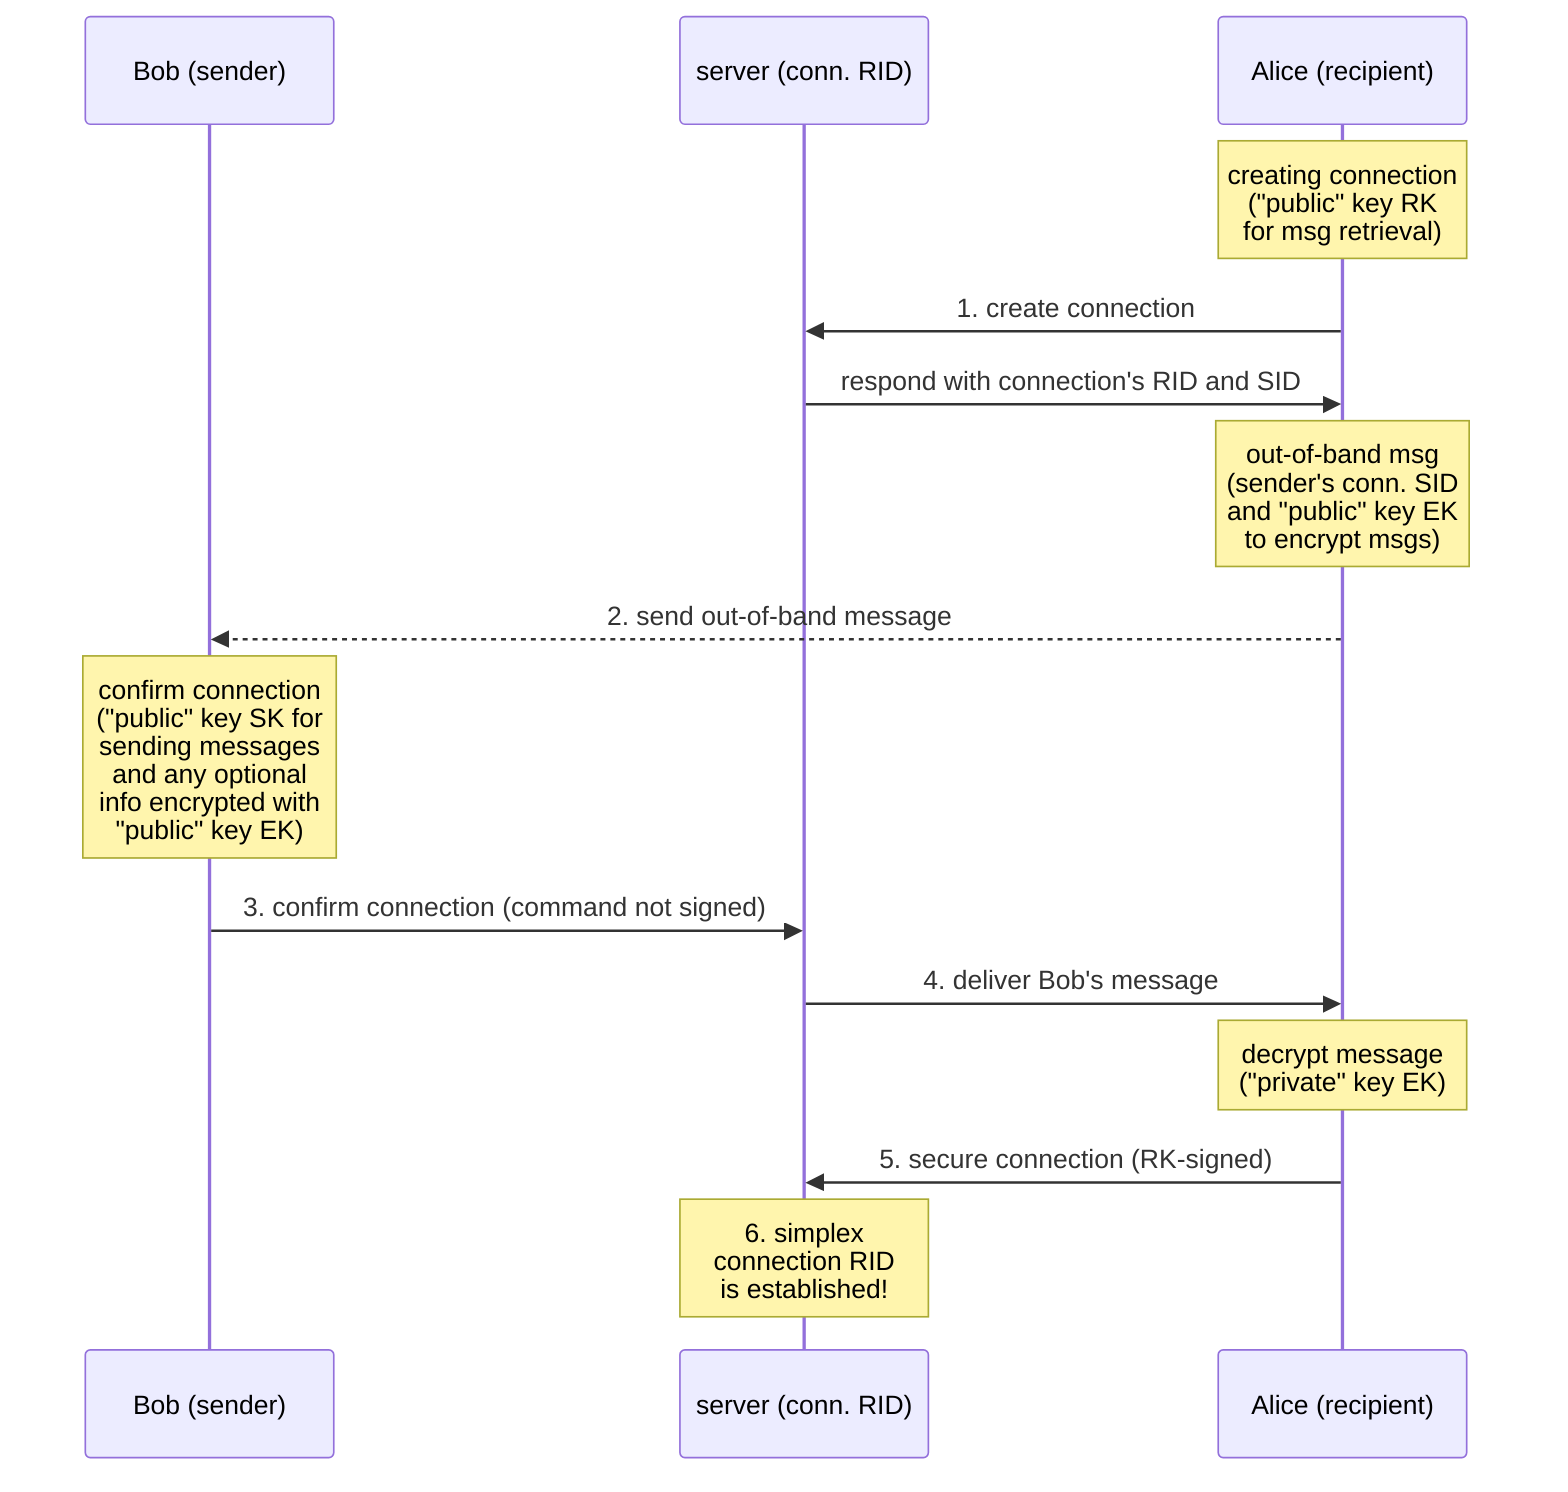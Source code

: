 sequenceDiagram
  participant B as Bob (sender)
  participant S as server (conn. RID)
  participant A as Alice (recipient)

  note over A: creating connection<br>("public" key RK<br>for msg retrieval)
  A ->> S: 1. create connection
  S ->> A: respond with connection's RID and SID

  note over A: out-of-band msg<br>(sender's conn. SID<br>and "public" key EK<br>to encrypt msgs)
  A -->> B: 2. send out-of-band message

  note over B: confirm connection<br>("public" key SK for<br>sending messages<br>and any optional<br>info encrypted with<br>"public" key EK)
  B ->> S: 3. confirm connection (command not signed)

  S ->> A: 4. deliver Bob's message
  note over A: decrypt message<br>("private" key EK)
  A ->> S: 5. secure connection (RK-signed)

  note over S: 6. simplex<br>connection RID<br>is established!